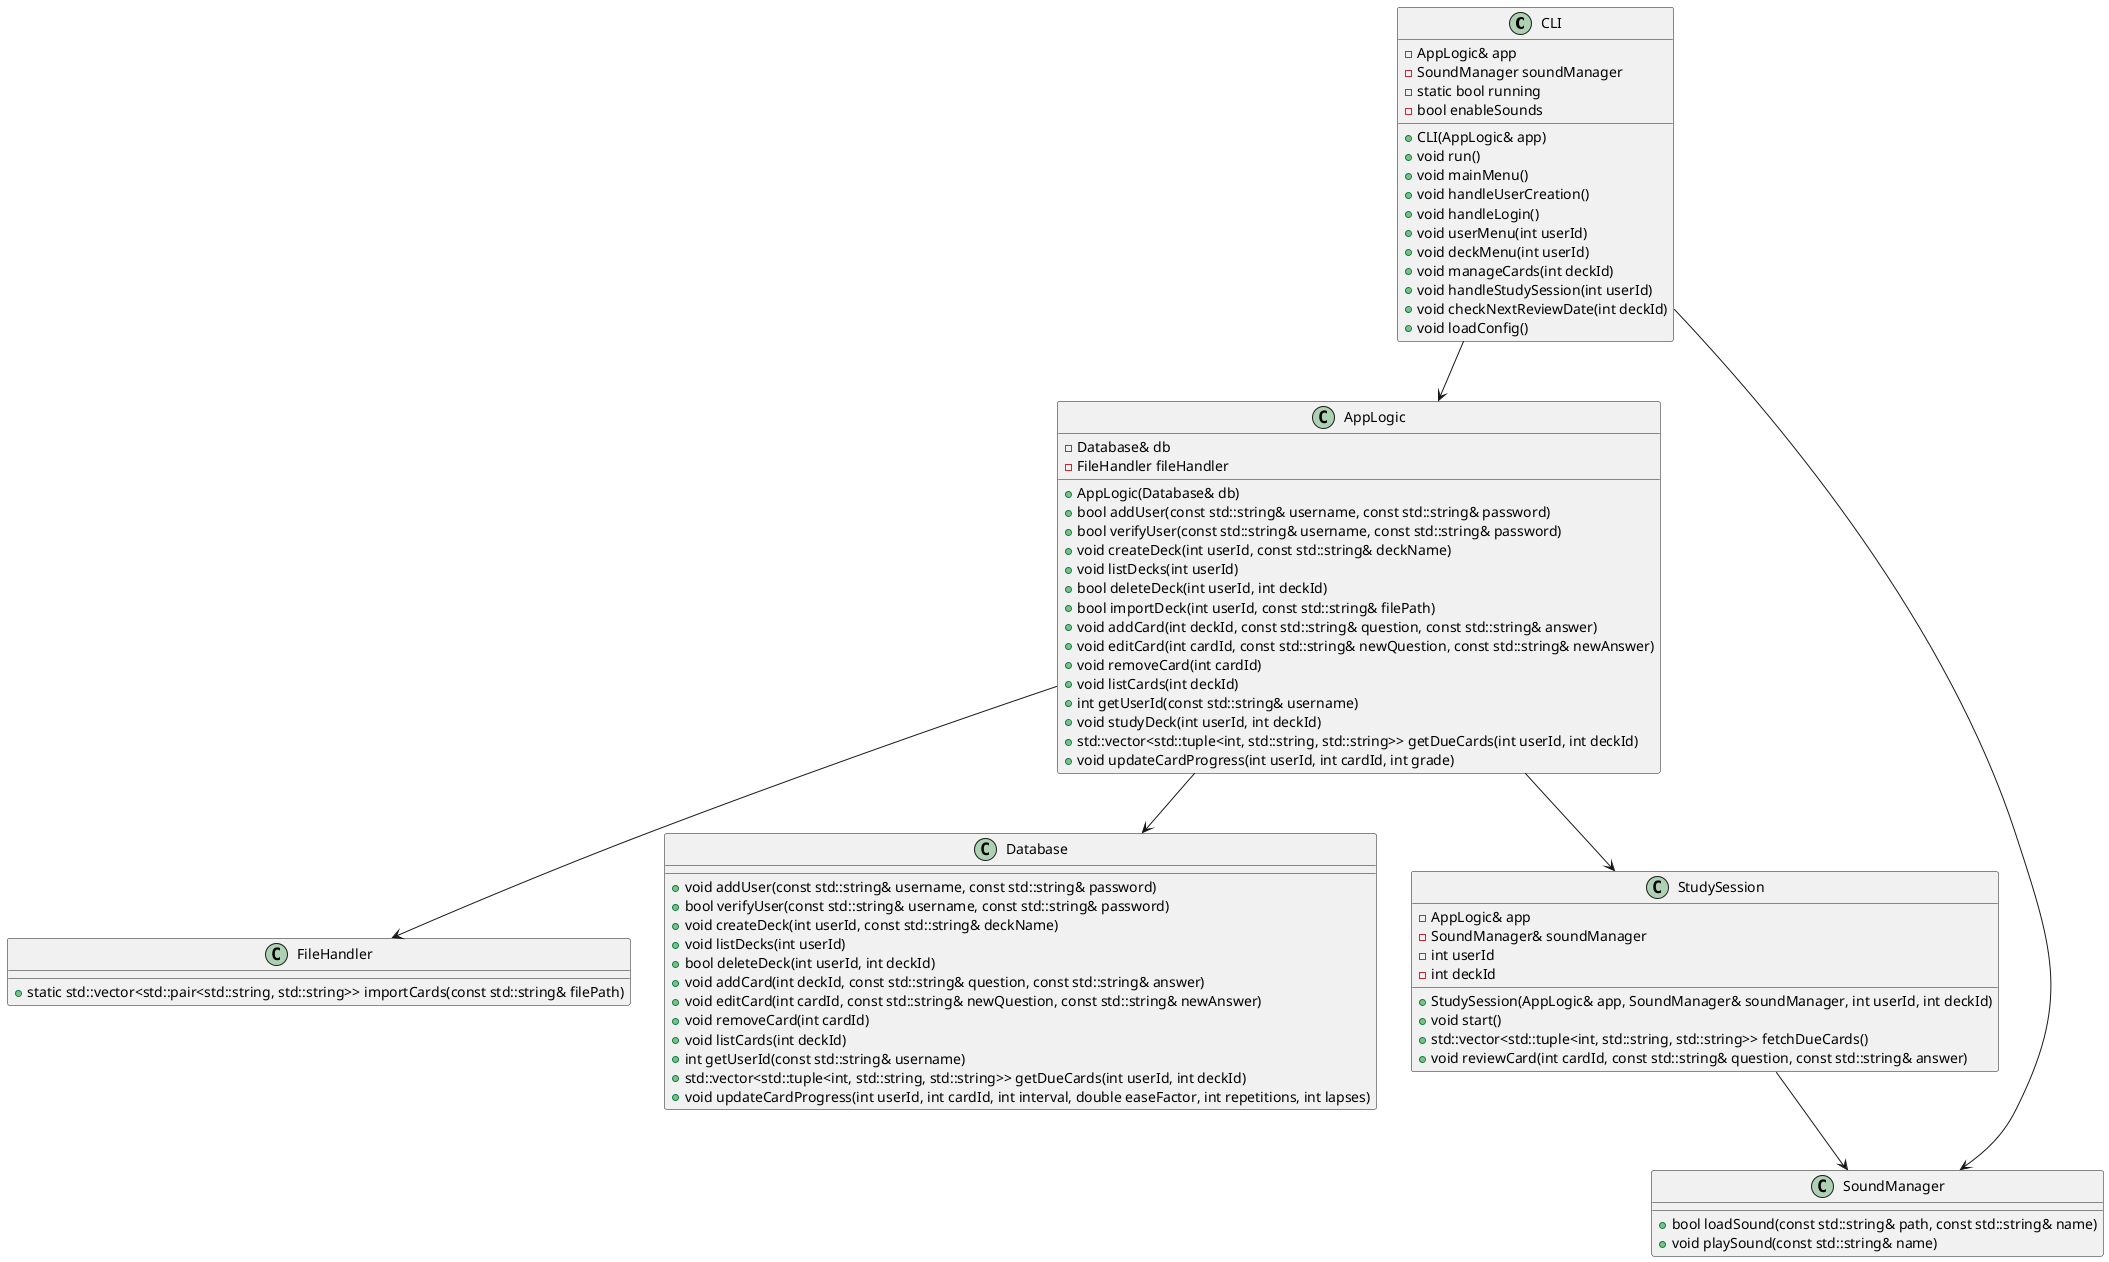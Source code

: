 @startuml

!define RECTANGLE class

RECTANGLE CLI {
    - AppLogic& app
    - SoundManager soundManager
    - static bool running
    - bool enableSounds
    + CLI(AppLogic& app)
    + void run()
    + void mainMenu()
    + void handleUserCreation()
    + void handleLogin()
    + void userMenu(int userId)
    + void deckMenu(int userId)
    + void manageCards(int deckId)
    + void handleStudySession(int userId)
    + void checkNextReviewDate(int deckId)
    + void loadConfig()
}

RECTANGLE AppLogic {
    - Database& db
    - FileHandler fileHandler
    + AppLogic(Database& db)
    + bool addUser(const std::string& username, const std::string& password)
    + bool verifyUser(const std::string& username, const std::string& password)
    + void createDeck(int userId, const std::string& deckName)
    + void listDecks(int userId)
    + bool deleteDeck(int userId, int deckId)
    + bool importDeck(int userId, const std::string& filePath)
    + void addCard(int deckId, const std::string& question, const std::string& answer)
    + void editCard(int cardId, const std::string& newQuestion, const std::string& newAnswer)
    + void removeCard(int cardId)
    + void listCards(int deckId)
    + int getUserId(const std::string& username)
    + void studyDeck(int userId, int deckId)
    + std::vector<std::tuple<int, std::string, std::string>> getDueCards(int userId, int deckId)
    + void updateCardProgress(int userId, int cardId, int grade)
}

RECTANGLE SoundManager {
    + bool loadSound(const std::string& path, const std::string& name)
    + void playSound(const std::string& name)
}

RECTANGLE FileHandler {
    + static std::vector<std::pair<std::string, std::string>> importCards(const std::string& filePath)
}

RECTANGLE Database {
    + void addUser(const std::string& username, const std::string& password)
    + bool verifyUser(const std::string& username, const std::string& password)
    + void createDeck(int userId, const std::string& deckName)
    + void listDecks(int userId)
    + bool deleteDeck(int userId, int deckId)
    + void addCard(int deckId, const std::string& question, const std::string& answer)
    + void editCard(int cardId, const std::string& newQuestion, const std::string& newAnswer)
    + void removeCard(int cardId)
    + void listCards(int deckId)
    + int getUserId(const std::string& username)
    + std::vector<std::tuple<int, std::string, std::string>> getDueCards(int userId, int deckId)
    + void updateCardProgress(int userId, int cardId, int interval, double easeFactor, int repetitions, int lapses)
}

RECTANGLE StudySession {
    - AppLogic& app
    - SoundManager& soundManager
    - int userId
    - int deckId
    + StudySession(AppLogic& app, SoundManager& soundManager, int userId, int deckId)
    + void start()
    + std::vector<std::tuple<int, std::string, std::string>> fetchDueCards()
    + void reviewCard(int cardId, const std::string& question, const std::string& answer)
}

CLI --> AppLogic
CLI --> SoundManager
AppLogic --> Database
AppLogic --> FileHandler
AppLogic --> StudySession
StudySession --> SoundManager

@enduml